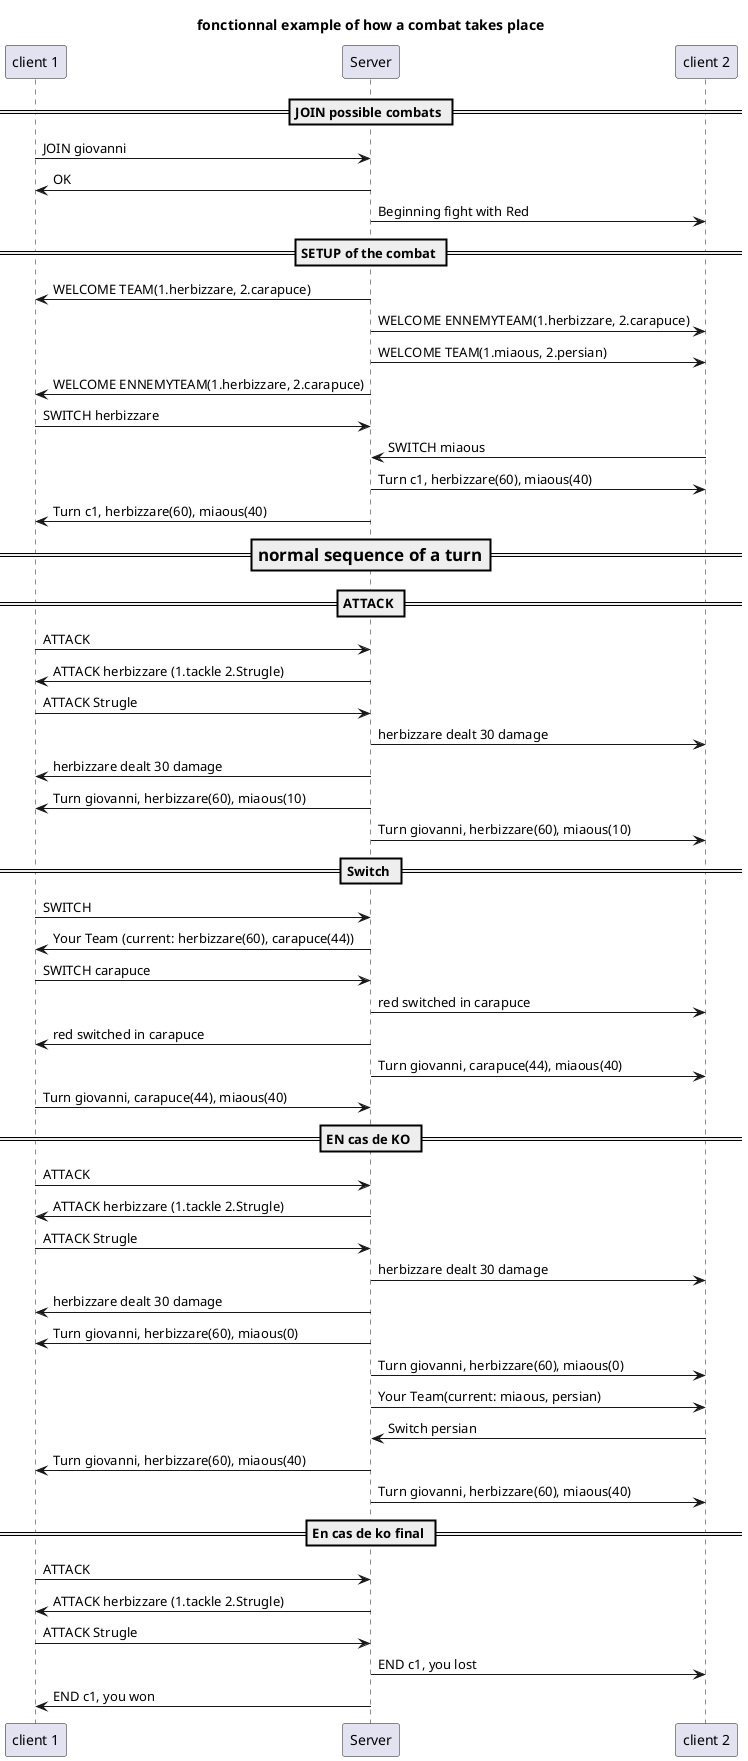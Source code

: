 @startuml functionnalCombatExample
title "fonctionnal example of how a combat takes place"
participant "client 1" as c1
participant "Server" as s
participant "client 2" as giovanni
== JOIN possible combats ==

c1->s: JOIN giovanni
s->c1: OK

s->giovanni: Beginning fight with Red

== SETUP of the combat ==
s->c1: WELCOME TEAM(1.herbizzare, 2.carapuce)
s->giovanni: WELCOME ENNEMYTEAM(1.herbizzare, 2.carapuce)
s->giovanni: WELCOME TEAM(1.miaous, 2.persian)
s->c1: WELCOME ENNEMYTEAM(1.herbizzare, 2.carapuce)
c1->s: SWITCH herbizzare
giovanni->s: SWITCH miaous
s->giovanni: Turn c1, herbizzare(60), miaous(40)
s->c1: Turn c1, herbizzare(60), miaous(40)


=== normal sequence of a turn ==
== ATTACK ==
c1->s: ATTACK
s->c1: ATTACK herbizzare (1.tackle 2.Strugle)
c1->s: ATTACK Strugle
s->giovanni: herbizzare dealt 30 damage
s->c1: herbizzare dealt 30 damage
s->c1: Turn giovanni, herbizzare(60), miaous(10)
s->giovanni: Turn giovanni, herbizzare(60), miaous(10)


== Switch ==
c1->s: SWITCH
s->c1: Your Team (current: herbizzare(60), carapuce(44))
c1->s: SWITCH carapuce
s->giovanni: red switched in carapuce
s->c1: red switched in carapuce
s->giovanni: Turn giovanni, carapuce(44), miaous(40)
c1->s: Turn giovanni, carapuce(44), miaous(40)


== EN cas de KO ==
c1->s: ATTACK
s->c1: ATTACK herbizzare (1.tackle 2.Strugle)
c1->s: ATTACK Strugle
s->giovanni: herbizzare dealt 30 damage
s->c1: herbizzare dealt 30 damage
s->c1: Turn giovanni, herbizzare(60), miaous(0)
s->giovanni: Turn giovanni, herbizzare(60), miaous(0)
s->giovanni: Your Team(current: miaous, persian)
giovanni->s: Switch persian
s->c1: Turn giovanni, herbizzare(60), miaous(40)
s->giovanni: Turn giovanni, herbizzare(60), miaous(40)

== En cas de ko final ==
c1->s: ATTACK
s->c1: ATTACK herbizzare (1.tackle 2.Strugle)
c1->s: ATTACK Strugle
s->giovanni: END c1, you lost
s->c1: END c1, you won

@enduml